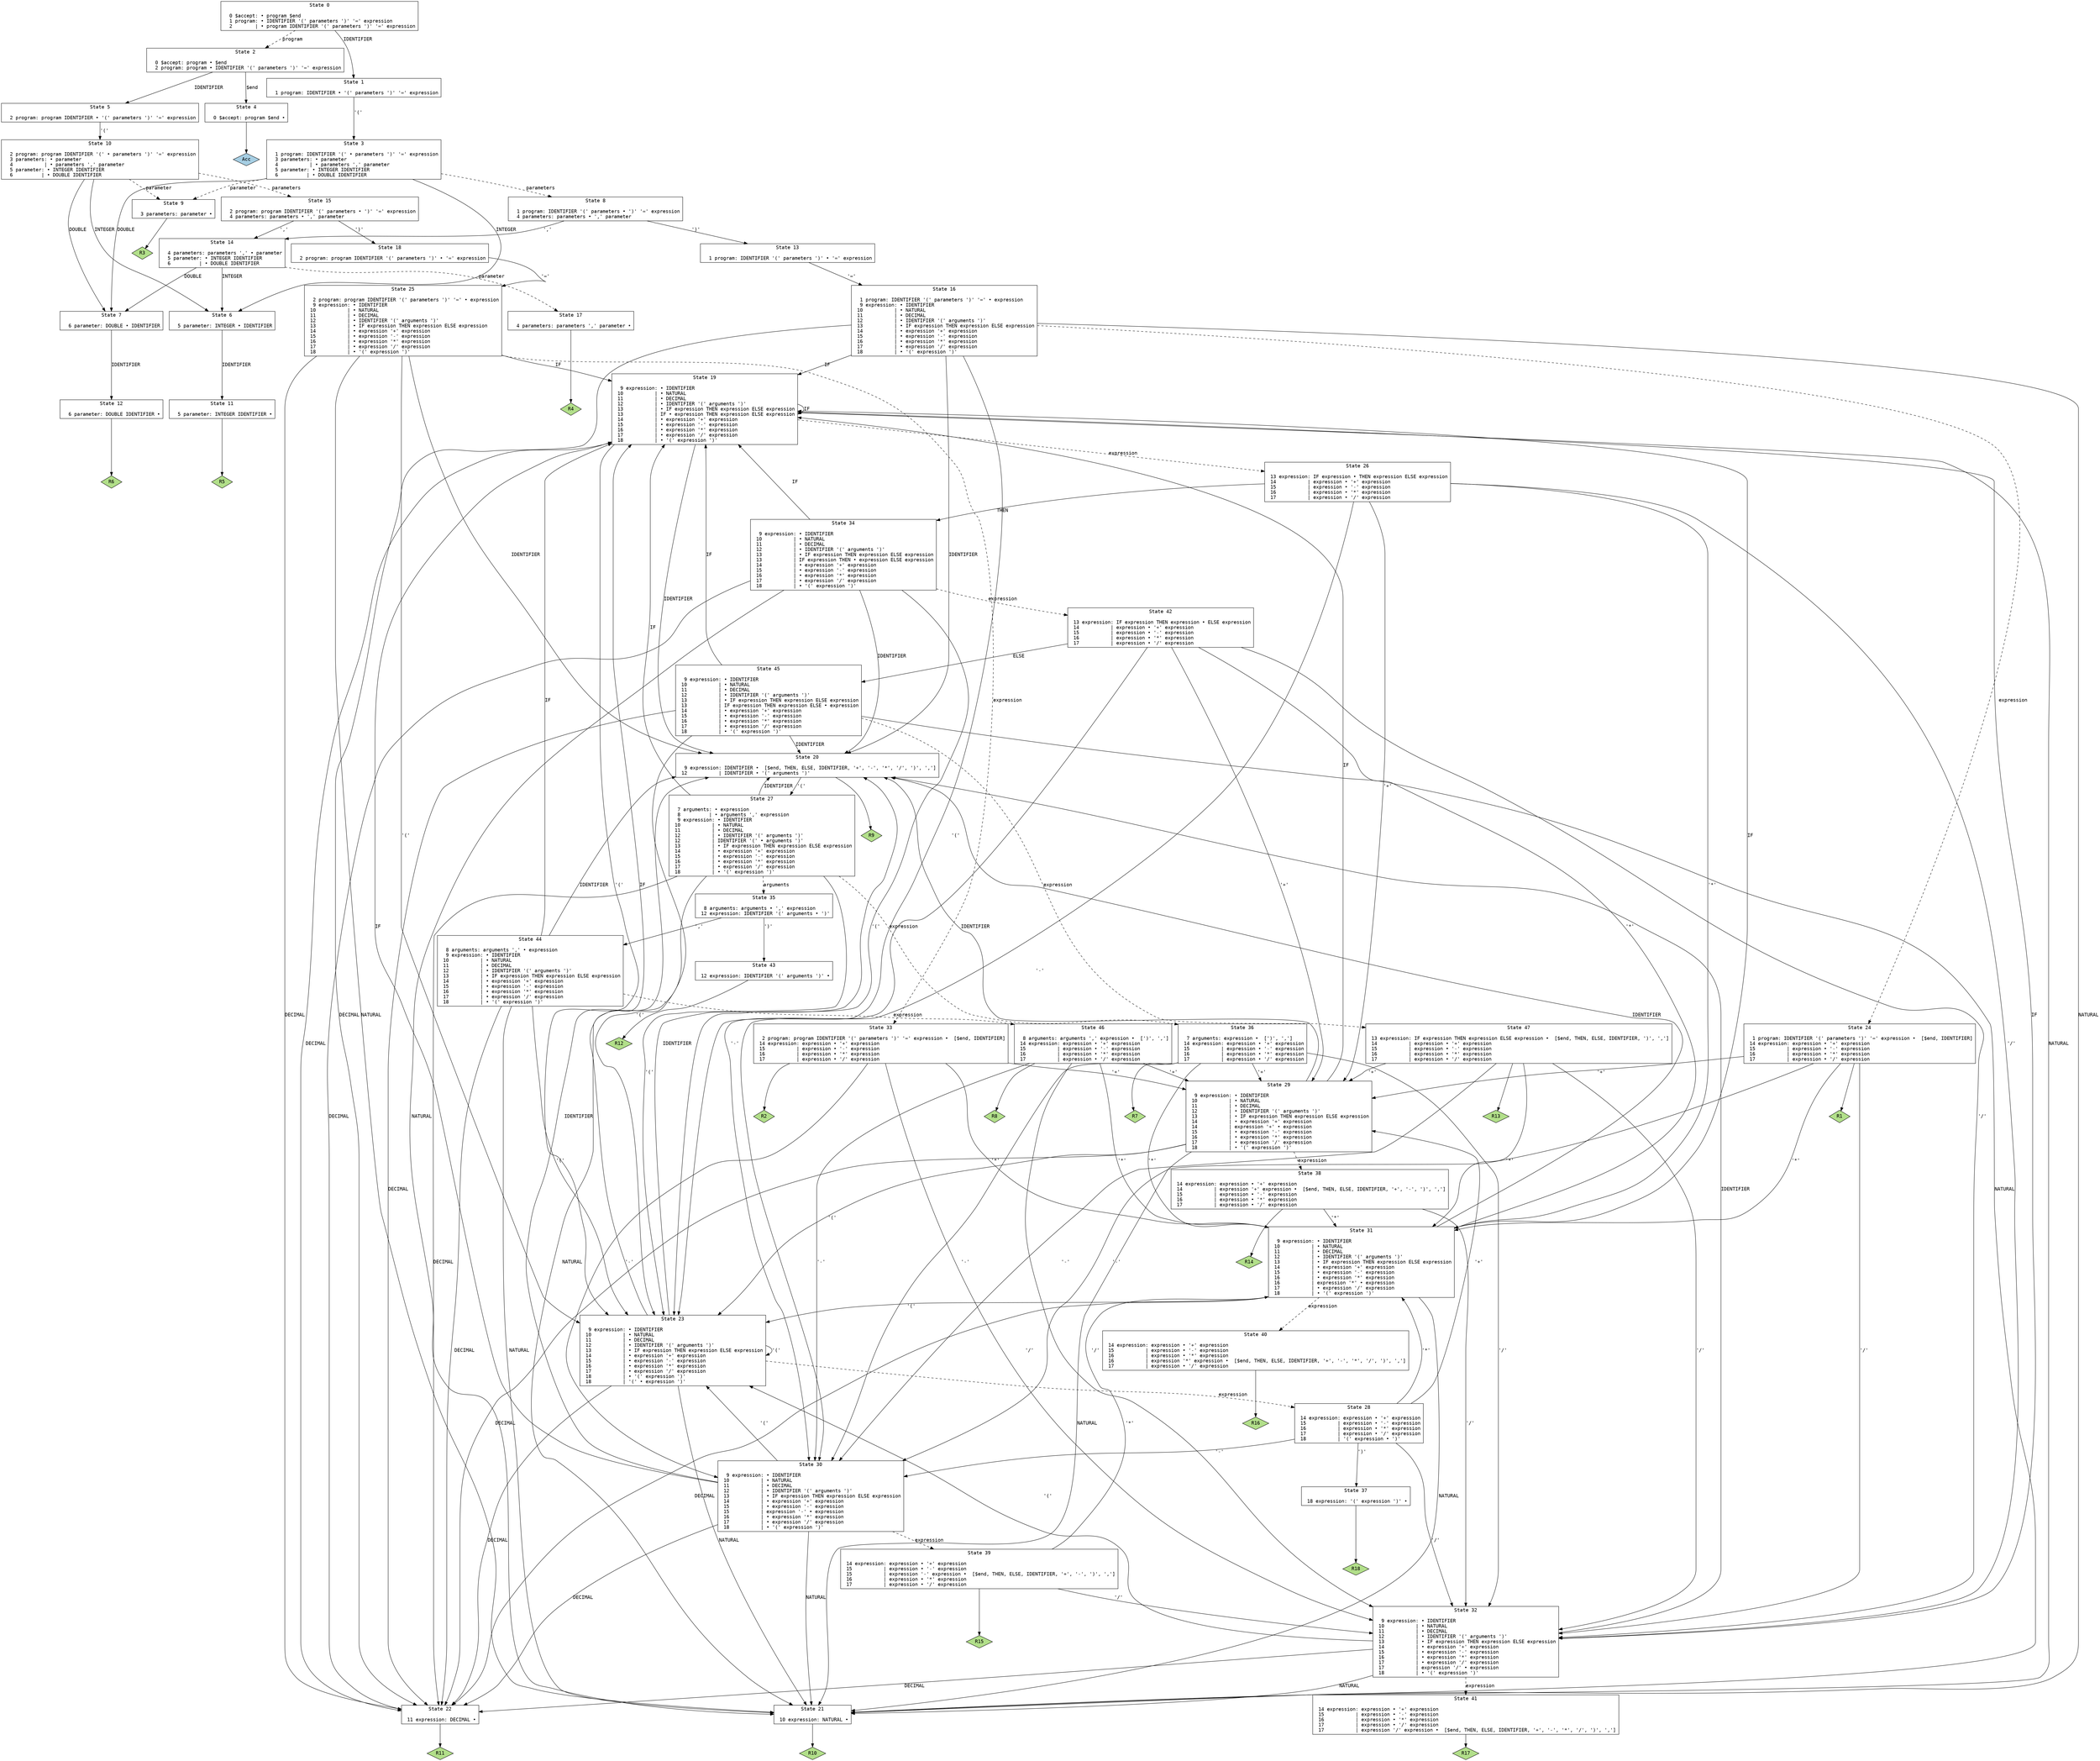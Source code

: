 // Generated by GNU Bison 3.8.2.
// Report bugs to <bug-bison@gnu.org>.
// Home page: <https://www.gnu.org/software/bison/>.

digraph "petit.y"
{
  node [fontname = courier, shape = box, colorscheme = paired6]
  edge [fontname = courier]

  0 [label="State 0\n\l  0 $accept: • program $end\l  1 program: • IDENTIFIER '(' parameters ')' '=' expression\l  2        | • program IDENTIFIER '(' parameters ')' '=' expression\l"]
  0 -> 1 [style=solid label="IDENTIFIER"]
  0 -> 2 [style=dashed label="program"]
  1 [label="State 1\n\l  1 program: IDENTIFIER • '(' parameters ')' '=' expression\l"]
  1 -> 3 [style=solid label="'('"]
  2 [label="State 2\n\l  0 $accept: program • $end\l  2 program: program • IDENTIFIER '(' parameters ')' '=' expression\l"]
  2 -> 4 [style=solid label="$end"]
  2 -> 5 [style=solid label="IDENTIFIER"]
  3 [label="State 3\n\l  1 program: IDENTIFIER '(' • parameters ')' '=' expression\l  3 parameters: • parameter\l  4           | • parameters ',' parameter\l  5 parameter: • INTEGER IDENTIFIER\l  6          | • DOUBLE IDENTIFIER\l"]
  3 -> 6 [style=solid label="INTEGER"]
  3 -> 7 [style=solid label="DOUBLE"]
  3 -> 8 [style=dashed label="parameters"]
  3 -> 9 [style=dashed label="parameter"]
  4 [label="State 4\n\l  0 $accept: program $end •\l"]
  4 -> "4R0" [style=solid]
 "4R0" [label="Acc", fillcolor=1, shape=diamond, style=filled]
  5 [label="State 5\n\l  2 program: program IDENTIFIER • '(' parameters ')' '=' expression\l"]
  5 -> 10 [style=solid label="'('"]
  6 [label="State 6\n\l  5 parameter: INTEGER • IDENTIFIER\l"]
  6 -> 11 [style=solid label="IDENTIFIER"]
  7 [label="State 7\n\l  6 parameter: DOUBLE • IDENTIFIER\l"]
  7 -> 12 [style=solid label="IDENTIFIER"]
  8 [label="State 8\n\l  1 program: IDENTIFIER '(' parameters • ')' '=' expression\l  4 parameters: parameters • ',' parameter\l"]
  8 -> 13 [style=solid label="')'"]
  8 -> 14 [style=solid label="','"]
  9 [label="State 9\n\l  3 parameters: parameter •\l"]
  9 -> "9R3" [style=solid]
 "9R3" [label="R3", fillcolor=3, shape=diamond, style=filled]
  10 [label="State 10\n\l  2 program: program IDENTIFIER '(' • parameters ')' '=' expression\l  3 parameters: • parameter\l  4           | • parameters ',' parameter\l  5 parameter: • INTEGER IDENTIFIER\l  6          | • DOUBLE IDENTIFIER\l"]
  10 -> 6 [style=solid label="INTEGER"]
  10 -> 7 [style=solid label="DOUBLE"]
  10 -> 15 [style=dashed label="parameters"]
  10 -> 9 [style=dashed label="parameter"]
  11 [label="State 11\n\l  5 parameter: INTEGER IDENTIFIER •\l"]
  11 -> "11R5" [style=solid]
 "11R5" [label="R5", fillcolor=3, shape=diamond, style=filled]
  12 [label="State 12\n\l  6 parameter: DOUBLE IDENTIFIER •\l"]
  12 -> "12R6" [style=solid]
 "12R6" [label="R6", fillcolor=3, shape=diamond, style=filled]
  13 [label="State 13\n\l  1 program: IDENTIFIER '(' parameters ')' • '=' expression\l"]
  13 -> 16 [style=solid label="'='"]
  14 [label="State 14\n\l  4 parameters: parameters ',' • parameter\l  5 parameter: • INTEGER IDENTIFIER\l  6          | • DOUBLE IDENTIFIER\l"]
  14 -> 6 [style=solid label="INTEGER"]
  14 -> 7 [style=solid label="DOUBLE"]
  14 -> 17 [style=dashed label="parameter"]
  15 [label="State 15\n\l  2 program: program IDENTIFIER '(' parameters • ')' '=' expression\l  4 parameters: parameters • ',' parameter\l"]
  15 -> 18 [style=solid label="')'"]
  15 -> 14 [style=solid label="','"]
  16 [label="State 16\n\l  1 program: IDENTIFIER '(' parameters ')' '=' • expression\l  9 expression: • IDENTIFIER\l 10           | • NATURAL\l 11           | • DECIMAL\l 12           | • IDENTIFIER '(' arguments ')'\l 13           | • IF expression THEN expression ELSE expression\l 14           | • expression '+' expression\l 15           | • expression '-' expression\l 16           | • expression '*' expression\l 17           | • expression '/' expression\l 18           | • '(' expression ')'\l"]
  16 -> 19 [style=solid label="IF"]
  16 -> 20 [style=solid label="IDENTIFIER"]
  16 -> 21 [style=solid label="NATURAL"]
  16 -> 22 [style=solid label="DECIMAL"]
  16 -> 23 [style=solid label="'('"]
  16 -> 24 [style=dashed label="expression"]
  17 [label="State 17\n\l  4 parameters: parameters ',' parameter •\l"]
  17 -> "17R4" [style=solid]
 "17R4" [label="R4", fillcolor=3, shape=diamond, style=filled]
  18 [label="State 18\n\l  2 program: program IDENTIFIER '(' parameters ')' • '=' expression\l"]
  18 -> 25 [style=solid label="'='"]
  19 [label="State 19\n\l  9 expression: • IDENTIFIER\l 10           | • NATURAL\l 11           | • DECIMAL\l 12           | • IDENTIFIER '(' arguments ')'\l 13           | • IF expression THEN expression ELSE expression\l 13           | IF • expression THEN expression ELSE expression\l 14           | • expression '+' expression\l 15           | • expression '-' expression\l 16           | • expression '*' expression\l 17           | • expression '/' expression\l 18           | • '(' expression ')'\l"]
  19 -> 19 [style=solid label="IF"]
  19 -> 20 [style=solid label="IDENTIFIER"]
  19 -> 21 [style=solid label="NATURAL"]
  19 -> 22 [style=solid label="DECIMAL"]
  19 -> 23 [style=solid label="'('"]
  19 -> 26 [style=dashed label="expression"]
  20 [label="State 20\n\l  9 expression: IDENTIFIER •  [$end, THEN, ELSE, IDENTIFIER, '+', '-', '*', '/', ')', ',']\l 12           | IDENTIFIER • '(' arguments ')'\l"]
  20 -> 27 [style=solid label="'('"]
  20 -> "20R9" [style=solid]
 "20R9" [label="R9", fillcolor=3, shape=diamond, style=filled]
  21 [label="State 21\n\l 10 expression: NATURAL •\l"]
  21 -> "21R10" [style=solid]
 "21R10" [label="R10", fillcolor=3, shape=diamond, style=filled]
  22 [label="State 22\n\l 11 expression: DECIMAL •\l"]
  22 -> "22R11" [style=solid]
 "22R11" [label="R11", fillcolor=3, shape=diamond, style=filled]
  23 [label="State 23\n\l  9 expression: • IDENTIFIER\l 10           | • NATURAL\l 11           | • DECIMAL\l 12           | • IDENTIFIER '(' arguments ')'\l 13           | • IF expression THEN expression ELSE expression\l 14           | • expression '+' expression\l 15           | • expression '-' expression\l 16           | • expression '*' expression\l 17           | • expression '/' expression\l 18           | • '(' expression ')'\l 18           | '(' • expression ')'\l"]
  23 -> 19 [style=solid label="IF"]
  23 -> 20 [style=solid label="IDENTIFIER"]
  23 -> 21 [style=solid label="NATURAL"]
  23 -> 22 [style=solid label="DECIMAL"]
  23 -> 23 [style=solid label="'('"]
  23 -> 28 [style=dashed label="expression"]
  24 [label="State 24\n\l  1 program: IDENTIFIER '(' parameters ')' '=' expression •  [$end, IDENTIFIER]\l 14 expression: expression • '+' expression\l 15           | expression • '-' expression\l 16           | expression • '*' expression\l 17           | expression • '/' expression\l"]
  24 -> 29 [style=solid label="'+'"]
  24 -> 30 [style=solid label="'-'"]
  24 -> 31 [style=solid label="'*'"]
  24 -> 32 [style=solid label="'/'"]
  24 -> "24R1" [style=solid]
 "24R1" [label="R1", fillcolor=3, shape=diamond, style=filled]
  25 [label="State 25\n\l  2 program: program IDENTIFIER '(' parameters ')' '=' • expression\l  9 expression: • IDENTIFIER\l 10           | • NATURAL\l 11           | • DECIMAL\l 12           | • IDENTIFIER '(' arguments ')'\l 13           | • IF expression THEN expression ELSE expression\l 14           | • expression '+' expression\l 15           | • expression '-' expression\l 16           | • expression '*' expression\l 17           | • expression '/' expression\l 18           | • '(' expression ')'\l"]
  25 -> 19 [style=solid label="IF"]
  25 -> 20 [style=solid label="IDENTIFIER"]
  25 -> 21 [style=solid label="NATURAL"]
  25 -> 22 [style=solid label="DECIMAL"]
  25 -> 23 [style=solid label="'('"]
  25 -> 33 [style=dashed label="expression"]
  26 [label="State 26\n\l 13 expression: IF expression • THEN expression ELSE expression\l 14           | expression • '+' expression\l 15           | expression • '-' expression\l 16           | expression • '*' expression\l 17           | expression • '/' expression\l"]
  26 -> 34 [style=solid label="THEN"]
  26 -> 29 [style=solid label="'+'"]
  26 -> 30 [style=solid label="'-'"]
  26 -> 31 [style=solid label="'*'"]
  26 -> 32 [style=solid label="'/'"]
  27 [label="State 27\n\l  7 arguments: • expression\l  8          | • arguments ',' expression\l  9 expression: • IDENTIFIER\l 10           | • NATURAL\l 11           | • DECIMAL\l 12           | • IDENTIFIER '(' arguments ')'\l 12           | IDENTIFIER '(' • arguments ')'\l 13           | • IF expression THEN expression ELSE expression\l 14           | • expression '+' expression\l 15           | • expression '-' expression\l 16           | • expression '*' expression\l 17           | • expression '/' expression\l 18           | • '(' expression ')'\l"]
  27 -> 19 [style=solid label="IF"]
  27 -> 20 [style=solid label="IDENTIFIER"]
  27 -> 21 [style=solid label="NATURAL"]
  27 -> 22 [style=solid label="DECIMAL"]
  27 -> 23 [style=solid label="'('"]
  27 -> 35 [style=dashed label="arguments"]
  27 -> 36 [style=dashed label="expression"]
  28 [label="State 28\n\l 14 expression: expression • '+' expression\l 15           | expression • '-' expression\l 16           | expression • '*' expression\l 17           | expression • '/' expression\l 18           | '(' expression • ')'\l"]
  28 -> 29 [style=solid label="'+'"]
  28 -> 30 [style=solid label="'-'"]
  28 -> 31 [style=solid label="'*'"]
  28 -> 32 [style=solid label="'/'"]
  28 -> 37 [style=solid label="')'"]
  29 [label="State 29\n\l  9 expression: • IDENTIFIER\l 10           | • NATURAL\l 11           | • DECIMAL\l 12           | • IDENTIFIER '(' arguments ')'\l 13           | • IF expression THEN expression ELSE expression\l 14           | • expression '+' expression\l 14           | expression '+' • expression\l 15           | • expression '-' expression\l 16           | • expression '*' expression\l 17           | • expression '/' expression\l 18           | • '(' expression ')'\l"]
  29 -> 19 [style=solid label="IF"]
  29 -> 20 [style=solid label="IDENTIFIER"]
  29 -> 21 [style=solid label="NATURAL"]
  29 -> 22 [style=solid label="DECIMAL"]
  29 -> 23 [style=solid label="'('"]
  29 -> 38 [style=dashed label="expression"]
  30 [label="State 30\n\l  9 expression: • IDENTIFIER\l 10           | • NATURAL\l 11           | • DECIMAL\l 12           | • IDENTIFIER '(' arguments ')'\l 13           | • IF expression THEN expression ELSE expression\l 14           | • expression '+' expression\l 15           | • expression '-' expression\l 15           | expression '-' • expression\l 16           | • expression '*' expression\l 17           | • expression '/' expression\l 18           | • '(' expression ')'\l"]
  30 -> 19 [style=solid label="IF"]
  30 -> 20 [style=solid label="IDENTIFIER"]
  30 -> 21 [style=solid label="NATURAL"]
  30 -> 22 [style=solid label="DECIMAL"]
  30 -> 23 [style=solid label="'('"]
  30 -> 39 [style=dashed label="expression"]
  31 [label="State 31\n\l  9 expression: • IDENTIFIER\l 10           | • NATURAL\l 11           | • DECIMAL\l 12           | • IDENTIFIER '(' arguments ')'\l 13           | • IF expression THEN expression ELSE expression\l 14           | • expression '+' expression\l 15           | • expression '-' expression\l 16           | • expression '*' expression\l 16           | expression '*' • expression\l 17           | • expression '/' expression\l 18           | • '(' expression ')'\l"]
  31 -> 19 [style=solid label="IF"]
  31 -> 20 [style=solid label="IDENTIFIER"]
  31 -> 21 [style=solid label="NATURAL"]
  31 -> 22 [style=solid label="DECIMAL"]
  31 -> 23 [style=solid label="'('"]
  31 -> 40 [style=dashed label="expression"]
  32 [label="State 32\n\l  9 expression: • IDENTIFIER\l 10           | • NATURAL\l 11           | • DECIMAL\l 12           | • IDENTIFIER '(' arguments ')'\l 13           | • IF expression THEN expression ELSE expression\l 14           | • expression '+' expression\l 15           | • expression '-' expression\l 16           | • expression '*' expression\l 17           | • expression '/' expression\l 17           | expression '/' • expression\l 18           | • '(' expression ')'\l"]
  32 -> 19 [style=solid label="IF"]
  32 -> 20 [style=solid label="IDENTIFIER"]
  32 -> 21 [style=solid label="NATURAL"]
  32 -> 22 [style=solid label="DECIMAL"]
  32 -> 23 [style=solid label="'('"]
  32 -> 41 [style=dashed label="expression"]
  33 [label="State 33\n\l  2 program: program IDENTIFIER '(' parameters ')' '=' expression •  [$end, IDENTIFIER]\l 14 expression: expression • '+' expression\l 15           | expression • '-' expression\l 16           | expression • '*' expression\l 17           | expression • '/' expression\l"]
  33 -> 29 [style=solid label="'+'"]
  33 -> 30 [style=solid label="'-'"]
  33 -> 31 [style=solid label="'*'"]
  33 -> 32 [style=solid label="'/'"]
  33 -> "33R2" [style=solid]
 "33R2" [label="R2", fillcolor=3, shape=diamond, style=filled]
  34 [label="State 34\n\l  9 expression: • IDENTIFIER\l 10           | • NATURAL\l 11           | • DECIMAL\l 12           | • IDENTIFIER '(' arguments ')'\l 13           | • IF expression THEN expression ELSE expression\l 13           | IF expression THEN • expression ELSE expression\l 14           | • expression '+' expression\l 15           | • expression '-' expression\l 16           | • expression '*' expression\l 17           | • expression '/' expression\l 18           | • '(' expression ')'\l"]
  34 -> 19 [style=solid label="IF"]
  34 -> 20 [style=solid label="IDENTIFIER"]
  34 -> 21 [style=solid label="NATURAL"]
  34 -> 22 [style=solid label="DECIMAL"]
  34 -> 23 [style=solid label="'('"]
  34 -> 42 [style=dashed label="expression"]
  35 [label="State 35\n\l  8 arguments: arguments • ',' expression\l 12 expression: IDENTIFIER '(' arguments • ')'\l"]
  35 -> 43 [style=solid label="')'"]
  35 -> 44 [style=solid label="','"]
  36 [label="State 36\n\l  7 arguments: expression •  [')', ',']\l 14 expression: expression • '+' expression\l 15           | expression • '-' expression\l 16           | expression • '*' expression\l 17           | expression • '/' expression\l"]
  36 -> 29 [style=solid label="'+'"]
  36 -> 30 [style=solid label="'-'"]
  36 -> 31 [style=solid label="'*'"]
  36 -> 32 [style=solid label="'/'"]
  36 -> "36R7" [style=solid]
 "36R7" [label="R7", fillcolor=3, shape=diamond, style=filled]
  37 [label="State 37\n\l 18 expression: '(' expression ')' •\l"]
  37 -> "37R18" [style=solid]
 "37R18" [label="R18", fillcolor=3, shape=diamond, style=filled]
  38 [label="State 38\n\l 14 expression: expression • '+' expression\l 14           | expression '+' expression •  [$end, THEN, ELSE, IDENTIFIER, '+', '-', ')', ',']\l 15           | expression • '-' expression\l 16           | expression • '*' expression\l 17           | expression • '/' expression\l"]
  38 -> 31 [style=solid label="'*'"]
  38 -> 32 [style=solid label="'/'"]
  38 -> "38R14" [style=solid]
 "38R14" [label="R14", fillcolor=3, shape=diamond, style=filled]
  39 [label="State 39\n\l 14 expression: expression • '+' expression\l 15           | expression • '-' expression\l 15           | expression '-' expression •  [$end, THEN, ELSE, IDENTIFIER, '+', '-', ')', ',']\l 16           | expression • '*' expression\l 17           | expression • '/' expression\l"]
  39 -> 31 [style=solid label="'*'"]
  39 -> 32 [style=solid label="'/'"]
  39 -> "39R15" [style=solid]
 "39R15" [label="R15", fillcolor=3, shape=diamond, style=filled]
  40 [label="State 40\n\l 14 expression: expression • '+' expression\l 15           | expression • '-' expression\l 16           | expression • '*' expression\l 16           | expression '*' expression •  [$end, THEN, ELSE, IDENTIFIER, '+', '-', '*', '/', ')', ',']\l 17           | expression • '/' expression\l"]
  40 -> "40R16" [style=solid]
 "40R16" [label="R16", fillcolor=3, shape=diamond, style=filled]
  41 [label="State 41\n\l 14 expression: expression • '+' expression\l 15           | expression • '-' expression\l 16           | expression • '*' expression\l 17           | expression • '/' expression\l 17           | expression '/' expression •  [$end, THEN, ELSE, IDENTIFIER, '+', '-', '*', '/', ')', ',']\l"]
  41 -> "41R17" [style=solid]
 "41R17" [label="R17", fillcolor=3, shape=diamond, style=filled]
  42 [label="State 42\n\l 13 expression: IF expression THEN expression • ELSE expression\l 14           | expression • '+' expression\l 15           | expression • '-' expression\l 16           | expression • '*' expression\l 17           | expression • '/' expression\l"]
  42 -> 45 [style=solid label="ELSE"]
  42 -> 29 [style=solid label="'+'"]
  42 -> 30 [style=solid label="'-'"]
  42 -> 31 [style=solid label="'*'"]
  42 -> 32 [style=solid label="'/'"]
  43 [label="State 43\n\l 12 expression: IDENTIFIER '(' arguments ')' •\l"]
  43 -> "43R12" [style=solid]
 "43R12" [label="R12", fillcolor=3, shape=diamond, style=filled]
  44 [label="State 44\n\l  8 arguments: arguments ',' • expression\l  9 expression: • IDENTIFIER\l 10           | • NATURAL\l 11           | • DECIMAL\l 12           | • IDENTIFIER '(' arguments ')'\l 13           | • IF expression THEN expression ELSE expression\l 14           | • expression '+' expression\l 15           | • expression '-' expression\l 16           | • expression '*' expression\l 17           | • expression '/' expression\l 18           | • '(' expression ')'\l"]
  44 -> 19 [style=solid label="IF"]
  44 -> 20 [style=solid label="IDENTIFIER"]
  44 -> 21 [style=solid label="NATURAL"]
  44 -> 22 [style=solid label="DECIMAL"]
  44 -> 23 [style=solid label="'('"]
  44 -> 46 [style=dashed label="expression"]
  45 [label="State 45\n\l  9 expression: • IDENTIFIER\l 10           | • NATURAL\l 11           | • DECIMAL\l 12           | • IDENTIFIER '(' arguments ')'\l 13           | • IF expression THEN expression ELSE expression\l 13           | IF expression THEN expression ELSE • expression\l 14           | • expression '+' expression\l 15           | • expression '-' expression\l 16           | • expression '*' expression\l 17           | • expression '/' expression\l 18           | • '(' expression ')'\l"]
  45 -> 19 [style=solid label="IF"]
  45 -> 20 [style=solid label="IDENTIFIER"]
  45 -> 21 [style=solid label="NATURAL"]
  45 -> 22 [style=solid label="DECIMAL"]
  45 -> 23 [style=solid label="'('"]
  45 -> 47 [style=dashed label="expression"]
  46 [label="State 46\n\l  8 arguments: arguments ',' expression •  [')', ',']\l 14 expression: expression • '+' expression\l 15           | expression • '-' expression\l 16           | expression • '*' expression\l 17           | expression • '/' expression\l"]
  46 -> 29 [style=solid label="'+'"]
  46 -> 30 [style=solid label="'-'"]
  46 -> 31 [style=solid label="'*'"]
  46 -> 32 [style=solid label="'/'"]
  46 -> "46R8" [style=solid]
 "46R8" [label="R8", fillcolor=3, shape=diamond, style=filled]
  47 [label="State 47\n\l 13 expression: IF expression THEN expression ELSE expression •  [$end, THEN, ELSE, IDENTIFIER, ')', ',']\l 14           | expression • '+' expression\l 15           | expression • '-' expression\l 16           | expression • '*' expression\l 17           | expression • '/' expression\l"]
  47 -> 29 [style=solid label="'+'"]
  47 -> 30 [style=solid label="'-'"]
  47 -> 31 [style=solid label="'*'"]
  47 -> 32 [style=solid label="'/'"]
  47 -> "47R13" [style=solid]
 "47R13" [label="R13", fillcolor=3, shape=diamond, style=filled]
}
